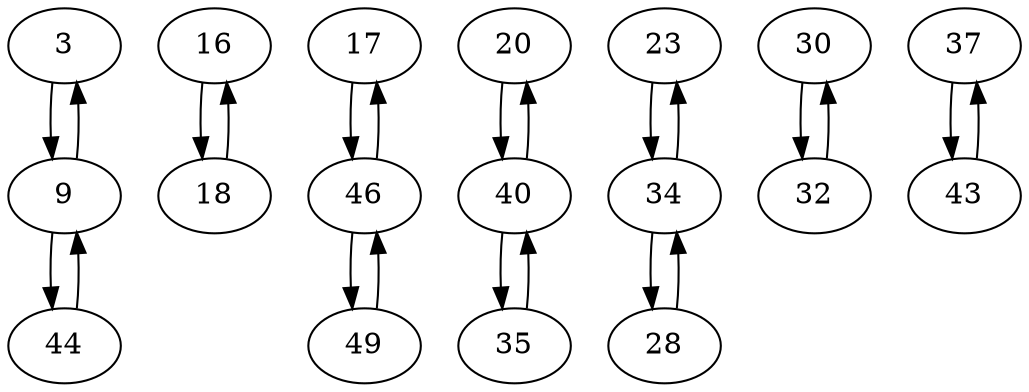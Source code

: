 digraph G {
  3 -> 9;
  9 -> 3;
  9 -> 44;
  16 -> 18;
  17 -> 46;
  18 -> 16;
  20 -> 40;
  23 -> 34;
  28 -> 34;
  30 -> 32;
  32 -> 30;
  34 -> 23;
  34 -> 28;
  35 -> 40;
  37 -> 43;
  40 -> 20;
  40 -> 35;
  43 -> 37;
  44 -> 9;
  46 -> 17;
  46 -> 49;
  49 -> 46;
}